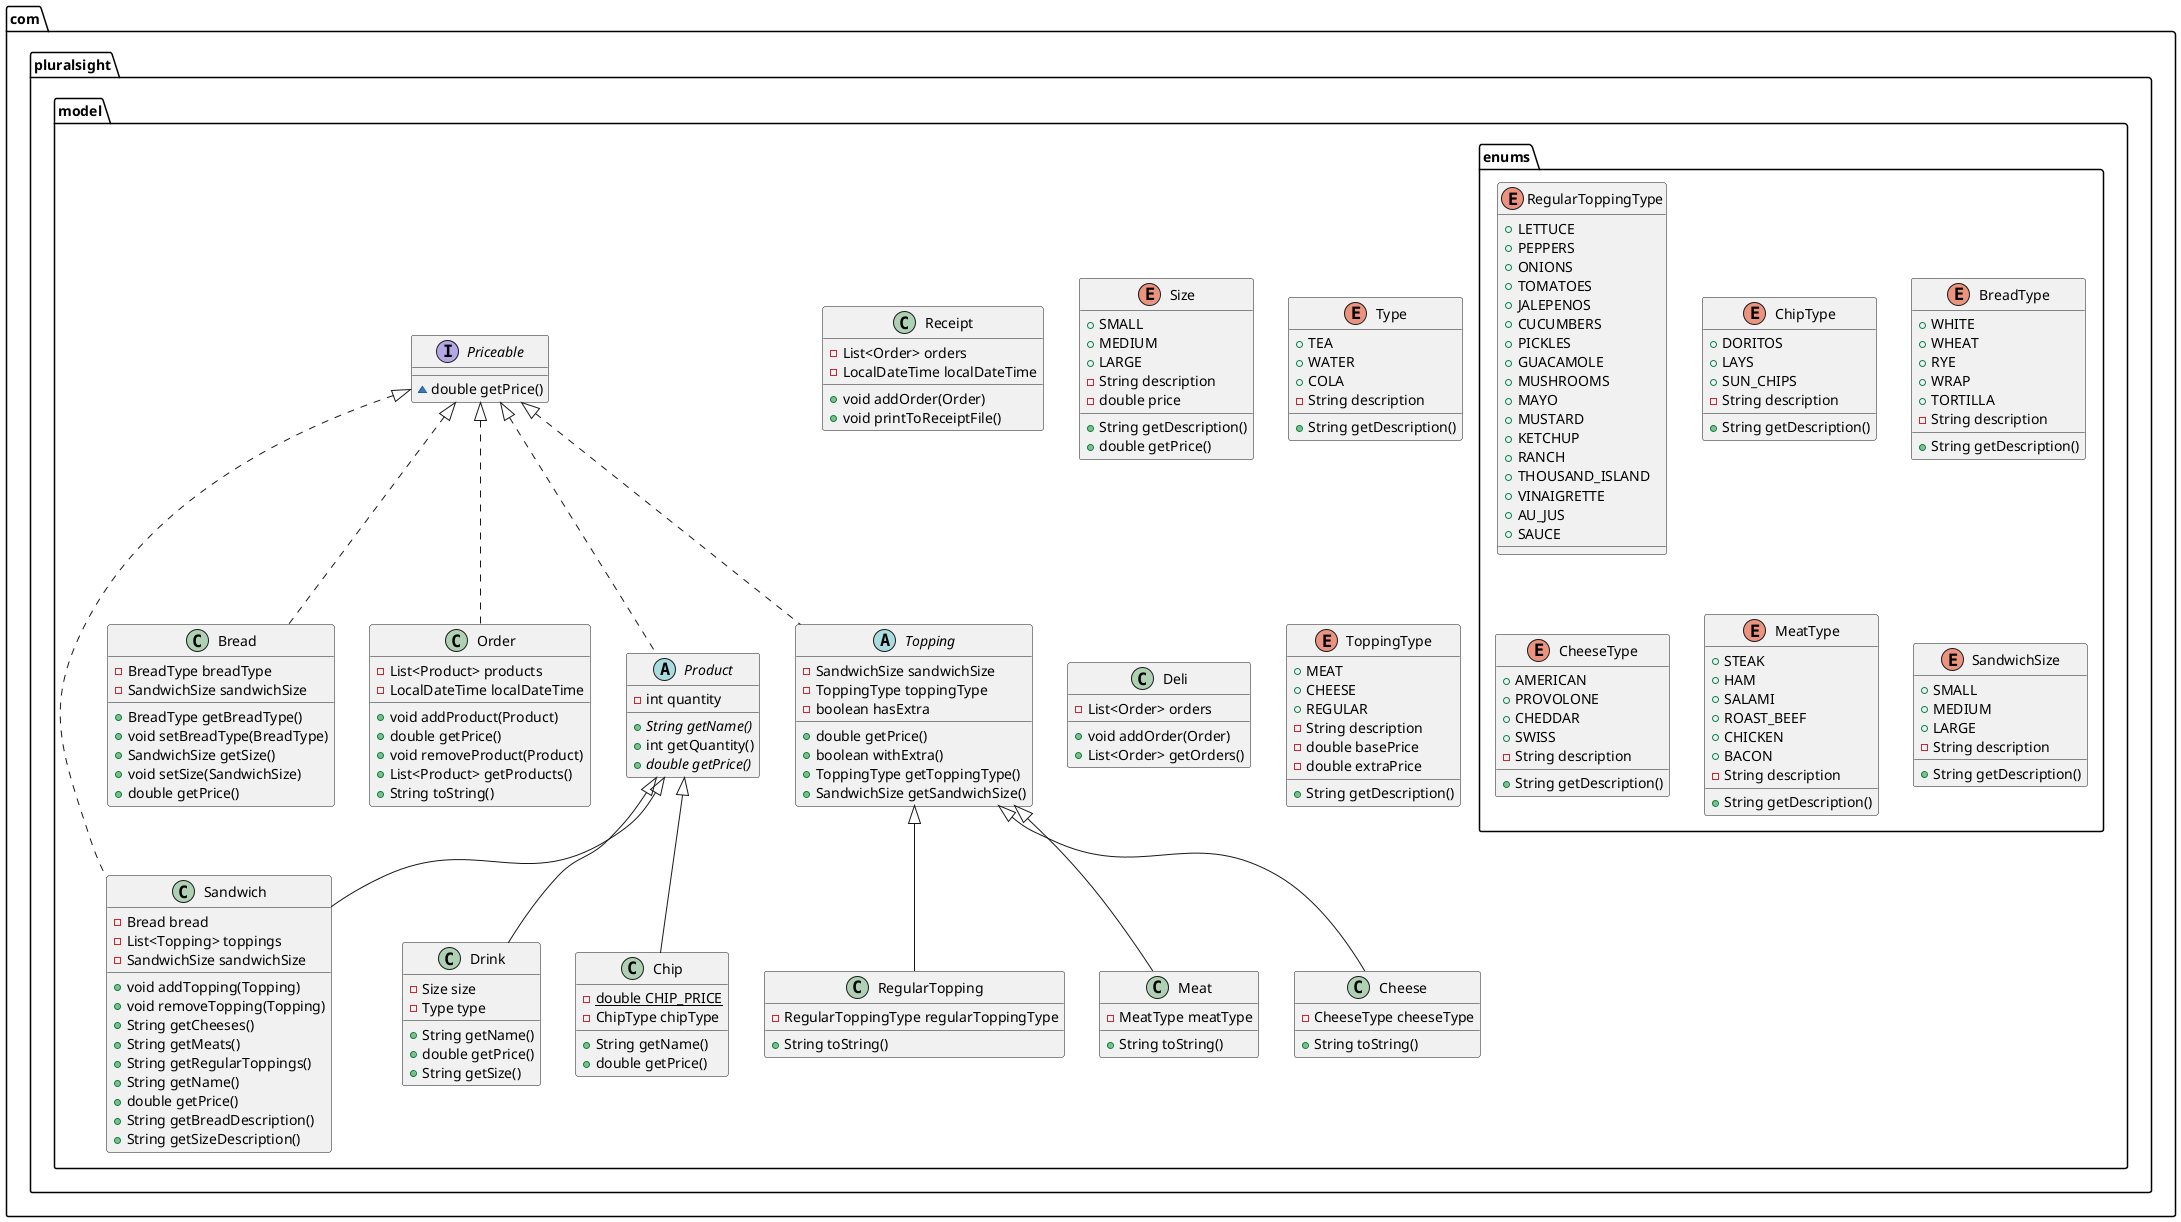 @startuml
class com.pluralsight.model.RegularTopping {
- RegularToppingType regularToppingType
+ String toString()
}


class com.pluralsight.model.Sandwich {
- Bread bread
- List<Topping> toppings
- SandwichSize sandwichSize
+ void addTopping(Topping)
+ void removeTopping(Topping)
+ String getCheeses()
+ String getMeats()
+ String getRegularToppings()
+ String getName()
+ double getPrice()
+ String getBreadDescription()
+ String getSizeDescription()
}


class com.pluralsight.model.Receipt {
- List<Order> orders
- LocalDateTime localDateTime
+ void addOrder(Order)
+ void printToReceiptFile()
}


class com.pluralsight.model.Meat {
- MeatType meatType
+ String toString()
}


class com.pluralsight.model.Cheese {
- CheeseType cheeseType
+ String toString()
}


enum com.pluralsight.model.enums.RegularToppingType {
+  LETTUCE
+  PEPPERS
+  ONIONS
+  TOMATOES
+  JALEPENOS
+  CUCUMBERS
+  PICKLES
+  GUACAMOLE
+  MUSHROOMS
+  MAYO
+  MUSTARD
+  KETCHUP
+  RANCH
+  THOUSAND_ISLAND
+  VINAIGRETTE
+  AU_JUS
+  SAUCE
}

class com.pluralsight.model.Drink {
- Size size
- Type type
+ String getName()
+ double getPrice()
+ String getSize()
}


enum com.pluralsight.model.Size {
+  SMALL
+  MEDIUM
+  LARGE
- String description
- double price
+ String getDescription()
+ double getPrice()
}


enum com.pluralsight.model.Type {
+  TEA
+  WATER
+  COLA
- String description
+ String getDescription()
}


enum com.pluralsight.model.enums.ChipType {
+  DORITOS
+  LAYS
+  SUN_CHIPS
- String description
+ String getDescription()
}


class com.pluralsight.model.Deli {
- List<Order> orders
+ void addOrder(Order)
+ List<Order> getOrders()
}


enum com.pluralsight.model.enums.BreadType {
+  WHITE
+  WHEAT
+  RYE
+  WRAP
+  TORTILLA
- String description
+ String getDescription()
}


class com.pluralsight.model.Bread {
- BreadType breadType
- SandwichSize sandwichSize
+ BreadType getBreadType()
+ void setBreadType(BreadType)
+ SandwichSize getSize()
+ void setSize(SandwichSize)
+ double getPrice()
}


enum com.pluralsight.model.enums.CheeseType {
+  AMERICAN
+  PROVOLONE
+  CHEDDAR
+  SWISS
- String description
+ String getDescription()
}


enum com.pluralsight.model.enums.MeatType {
+  STEAK
+  HAM
+  SALAMI
+  ROAST_BEEF
+  CHICKEN
+  BACON
- String description
+ String getDescription()
}


class com.pluralsight.model.Order {
- List<Product> products
- LocalDateTime localDateTime
+ void addProduct(Product)
+ double getPrice()
+ void removeProduct(Product)
+ List<Product> getProducts()
+ String toString()
}


interface com.pluralsight.model.Priceable {
~ double getPrice()
}

abstract class com.pluralsight.model.Product {
- int quantity
+ {abstract}String getName()
+ int getQuantity()
+ {abstract}double getPrice()
}


class com.pluralsight.model.Chip {
- {static} double CHIP_PRICE
- ChipType chipType
+ String getName()
+ double getPrice()
}


enum com.pluralsight.model.enums.SandwichSize {
+  SMALL
+  MEDIUM
+  LARGE
- String description
+ String getDescription()
}


abstract class com.pluralsight.model.Topping {
- SandwichSize sandwichSize
- ToppingType toppingType
- boolean hasExtra
+ double getPrice()
+ boolean withExtra()
+ ToppingType getToppingType()
+ SandwichSize getSandwichSize()
}


enum com.pluralsight.model.ToppingType {
+  MEAT
+  CHEESE
+  REGULAR
- String description
- double basePrice
- double extraPrice
+ String getDescription()
}




com.pluralsight.model.Topping <|-- com.pluralsight.model.RegularTopping
com.pluralsight.model.Priceable <|.. com.pluralsight.model.Sandwich
com.pluralsight.model.Product <|-- com.pluralsight.model.Sandwich
com.pluralsight.model.Topping <|-- com.pluralsight.model.Meat
com.pluralsight.model.Topping <|-- com.pluralsight.model.Cheese
com.pluralsight.model.Product <|-- com.pluralsight.model.Drink
com.pluralsight.model.Priceable <|.. com.pluralsight.model.Bread
com.pluralsight.model.Priceable <|.. com.pluralsight.model.Order
com.pluralsight.model.Priceable <|.. com.pluralsight.model.Product
com.pluralsight.model.Product <|-- com.pluralsight.model.Chip
com.pluralsight.model.Priceable <|.. com.pluralsight.model.Topping
@enduml